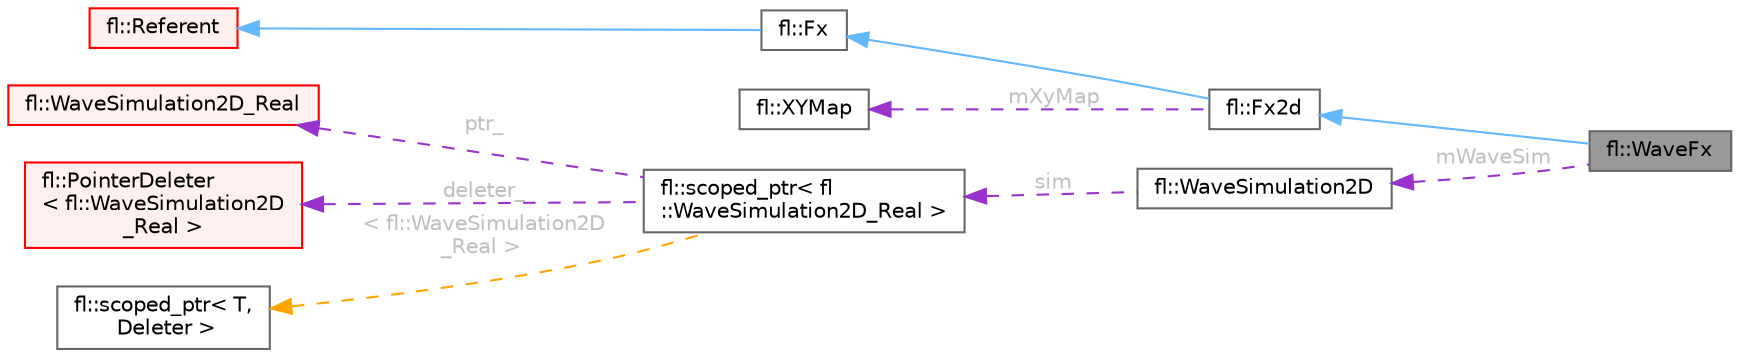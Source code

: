 digraph "fl::WaveFx"
{
 // INTERACTIVE_SVG=YES
 // LATEX_PDF_SIZE
  bgcolor="transparent";
  edge [fontname=Helvetica,fontsize=10,labelfontname=Helvetica,labelfontsize=10];
  node [fontname=Helvetica,fontsize=10,shape=box,height=0.2,width=0.4];
  rankdir="LR";
  Node1 [id="Node000001",label="fl::WaveFx",height=0.2,width=0.4,color="gray40", fillcolor="grey60", style="filled", fontcolor="black",tooltip=" "];
  Node2 -> Node1 [id="edge1_Node000001_Node000002",dir="back",color="steelblue1",style="solid",tooltip=" "];
  Node2 [id="Node000002",label="fl::Fx2d",height=0.2,width=0.4,color="gray40", fillcolor="white", style="filled",URL="$d7/d3e/classfl_1_1_fx2d.html",tooltip=" "];
  Node3 -> Node2 [id="edge2_Node000002_Node000003",dir="back",color="steelblue1",style="solid",tooltip=" "];
  Node3 [id="Node000003",label="fl::Fx",height=0.2,width=0.4,color="gray40", fillcolor="white", style="filled",URL="$da/d5d/classfl_1_1_fx.html",tooltip=" "];
  Node4 -> Node3 [id="edge3_Node000003_Node000004",dir="back",color="steelblue1",style="solid",tooltip=" "];
  Node4 [id="Node000004",label="fl::Referent",height=0.2,width=0.4,color="red", fillcolor="#FFF0F0", style="filled",URL="$d6/d16/classfl_1_1_referent.html",tooltip=" "];
  Node11 -> Node2 [id="edge4_Node000002_Node000011",dir="back",color="darkorchid3",style="dashed",tooltip=" ",label=" mXyMap",fontcolor="grey" ];
  Node11 [id="Node000011",label="fl::XYMap",height=0.2,width=0.4,color="gray40", fillcolor="white", style="filled",URL="$d0/dce/classfl_1_1_x_y_map.html",tooltip=" "];
  Node12 -> Node1 [id="edge5_Node000001_Node000012",dir="back",color="darkorchid3",style="dashed",tooltip=" ",label=" mWaveSim",fontcolor="grey" ];
  Node12 [id="Node000012",label="fl::WaveSimulation2D",height=0.2,width=0.4,color="gray40", fillcolor="white", style="filled",URL="$da/d47/classfl_1_1_wave_simulation2_d.html",tooltip=" "];
  Node13 -> Node12 [id="edge6_Node000012_Node000013",dir="back",color="darkorchid3",style="dashed",tooltip=" ",label=" sim",fontcolor="grey" ];
  Node13 [id="Node000013",label="fl::scoped_ptr\< fl\l::WaveSimulation2D_Real \>",height=0.2,width=0.4,color="gray40", fillcolor="white", style="filled",URL="$df/d0b/classfl_1_1scoped__ptr.html",tooltip=" "];
  Node14 -> Node13 [id="edge7_Node000013_Node000014",dir="back",color="darkorchid3",style="dashed",tooltip=" ",label=" ptr_",fontcolor="grey" ];
  Node14 [id="Node000014",label="fl::WaveSimulation2D_Real",height=0.2,width=0.4,color="red", fillcolor="#FFF0F0", style="filled",URL="$d5/d94/classfl_1_1_wave_simulation2_d___real.html",tooltip=" "];
  Node19 -> Node13 [id="edge8_Node000013_Node000019",dir="back",color="darkorchid3",style="dashed",tooltip=" ",label=" deleter_",fontcolor="grey" ];
  Node19 [id="Node000019",label="fl::PointerDeleter\l\< fl::WaveSimulation2D\l_Real \>",height=0.2,width=0.4,color="red", fillcolor="#FFF0F0", style="filled",URL="$d8/d3d/structfl_1_1_pointer_deleter.html",tooltip=" "];
  Node21 -> Node13 [id="edge9_Node000013_Node000021",dir="back",color="orange",style="dashed",tooltip=" ",label=" \< fl::WaveSimulation2D\l_Real \>",fontcolor="grey" ];
  Node21 [id="Node000021",label="fl::scoped_ptr\< T,\l Deleter \>",height=0.2,width=0.4,color="gray40", fillcolor="white", style="filled",URL="$df/d0b/classfl_1_1scoped__ptr.html",tooltip=" "];
}
